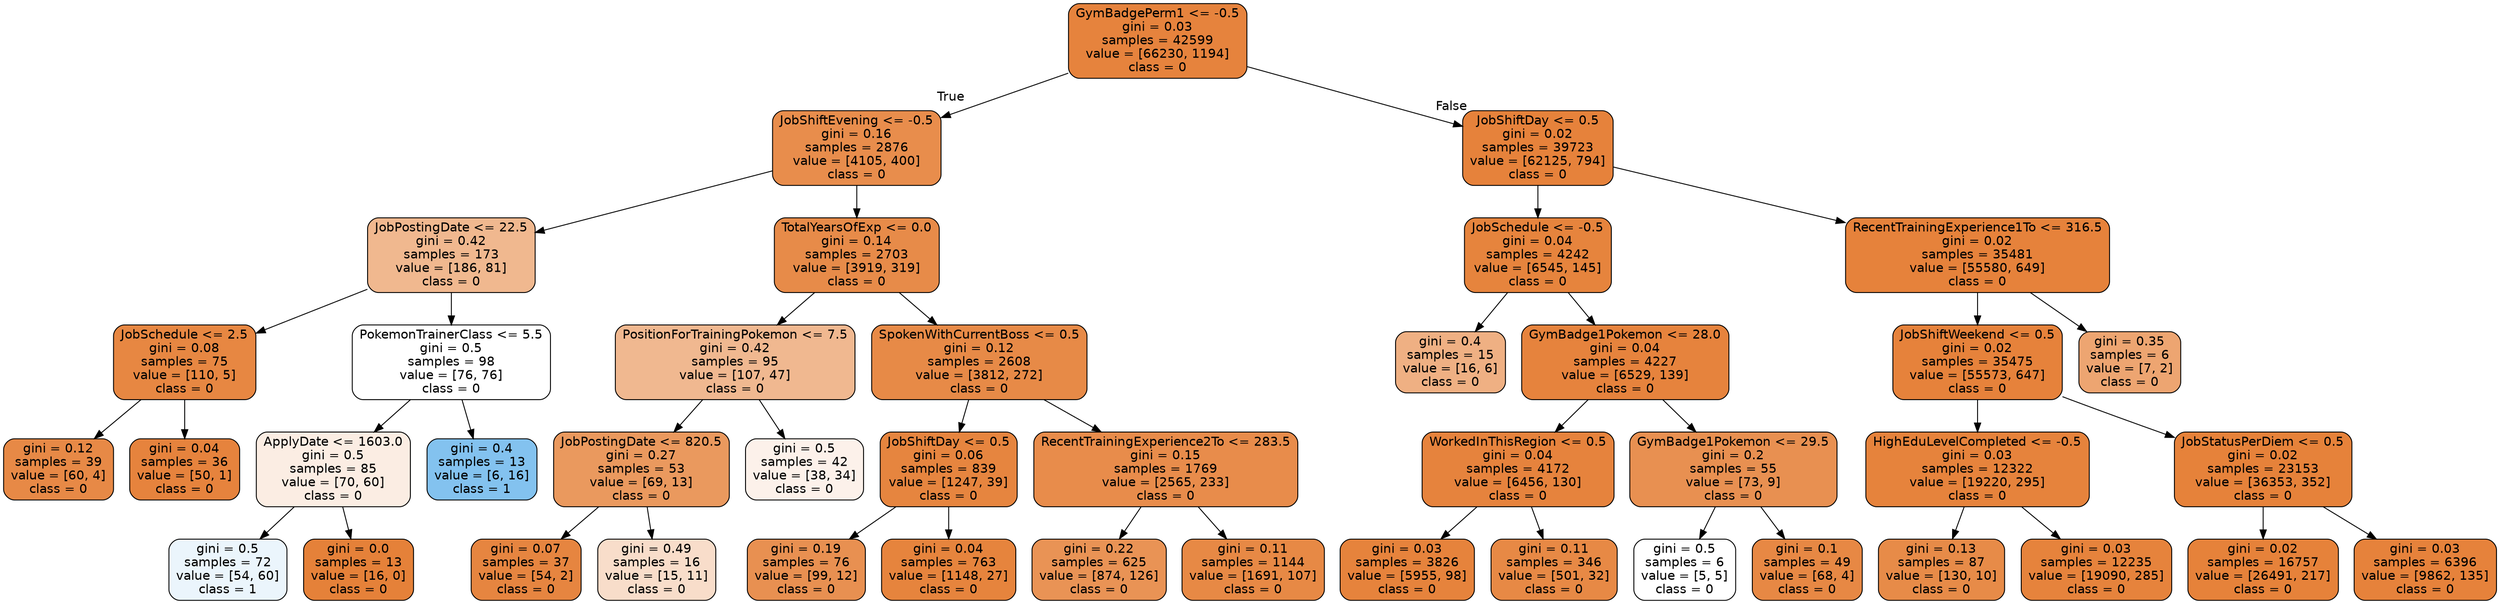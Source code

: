 digraph Tree {
node [shape=box, style="filled, rounded", color="black", fontname=helvetica] ;
edge [fontname=helvetica] ;
0 [label="GymBadgePerm1 <= -0.5\ngini = 0.03\nsamples = 42599\nvalue = [66230, 1194]\nclass = 0", fillcolor="#e58139fa"] ;
1 [label="JobShiftEvening <= -0.5\ngini = 0.16\nsamples = 2876\nvalue = [4105, 400]\nclass = 0", fillcolor="#e58139e6"] ;
0 -> 1 [labeldistance=2.5, labelangle=45, headlabel="True"] ;
2 [label="JobPostingDate <= 22.5\ngini = 0.42\nsamples = 173\nvalue = [186, 81]\nclass = 0", fillcolor="#e5813990"] ;
1 -> 2 ;
3 [label="JobSchedule <= 2.5\ngini = 0.08\nsamples = 75\nvalue = [110, 5]\nclass = 0", fillcolor="#e58139f3"] ;
2 -> 3 ;
4 [label="gini = 0.12\nsamples = 39\nvalue = [60, 4]\nclass = 0", fillcolor="#e58139ee"] ;
3 -> 4 ;
5 [label="gini = 0.04\nsamples = 36\nvalue = [50, 1]\nclass = 0", fillcolor="#e58139fa"] ;
3 -> 5 ;
6 [label="PokemonTrainerClass <= 5.5\ngini = 0.5\nsamples = 98\nvalue = [76, 76]\nclass = 0", fillcolor="#e5813900"] ;
2 -> 6 ;
7 [label="ApplyDate <= 1603.0\ngini = 0.5\nsamples = 85\nvalue = [70, 60]\nclass = 0", fillcolor="#e5813924"] ;
6 -> 7 ;
8 [label="gini = 0.5\nsamples = 72\nvalue = [54, 60]\nclass = 1", fillcolor="#399de519"] ;
7 -> 8 ;
9 [label="gini = 0.0\nsamples = 13\nvalue = [16, 0]\nclass = 0", fillcolor="#e58139ff"] ;
7 -> 9 ;
10 [label="gini = 0.4\nsamples = 13\nvalue = [6, 16]\nclass = 1", fillcolor="#399de59f"] ;
6 -> 10 ;
11 [label="TotalYearsOfExp <= 0.0\ngini = 0.14\nsamples = 2703\nvalue = [3919, 319]\nclass = 0", fillcolor="#e58139ea"] ;
1 -> 11 ;
12 [label="PositionForTrainingPokemon <= 7.5\ngini = 0.42\nsamples = 95\nvalue = [107, 47]\nclass = 0", fillcolor="#e581398f"] ;
11 -> 12 ;
13 [label="JobPostingDate <= 820.5\ngini = 0.27\nsamples = 53\nvalue = [69, 13]\nclass = 0", fillcolor="#e58139cf"] ;
12 -> 13 ;
14 [label="gini = 0.07\nsamples = 37\nvalue = [54, 2]\nclass = 0", fillcolor="#e58139f6"] ;
13 -> 14 ;
15 [label="gini = 0.49\nsamples = 16\nvalue = [15, 11]\nclass = 0", fillcolor="#e5813944"] ;
13 -> 15 ;
16 [label="gini = 0.5\nsamples = 42\nvalue = [38, 34]\nclass = 0", fillcolor="#e581391b"] ;
12 -> 16 ;
17 [label="SpokenWithCurrentBoss <= 0.5\ngini = 0.12\nsamples = 2608\nvalue = [3812, 272]\nclass = 0", fillcolor="#e58139ed"] ;
11 -> 17 ;
18 [label="JobShiftDay <= 0.5\ngini = 0.06\nsamples = 839\nvalue = [1247, 39]\nclass = 0", fillcolor="#e58139f7"] ;
17 -> 18 ;
19 [label="gini = 0.19\nsamples = 76\nvalue = [99, 12]\nclass = 0", fillcolor="#e58139e0"] ;
18 -> 19 ;
20 [label="gini = 0.04\nsamples = 763\nvalue = [1148, 27]\nclass = 0", fillcolor="#e58139f9"] ;
18 -> 20 ;
21 [label="RecentTrainingExperience2To <= 283.5\ngini = 0.15\nsamples = 1769\nvalue = [2565, 233]\nclass = 0", fillcolor="#e58139e8"] ;
17 -> 21 ;
22 [label="gini = 0.22\nsamples = 625\nvalue = [874, 126]\nclass = 0", fillcolor="#e58139da"] ;
21 -> 22 ;
23 [label="gini = 0.11\nsamples = 1144\nvalue = [1691, 107]\nclass = 0", fillcolor="#e58139ef"] ;
21 -> 23 ;
24 [label="JobShiftDay <= 0.5\ngini = 0.02\nsamples = 39723\nvalue = [62125, 794]\nclass = 0", fillcolor="#e58139fc"] ;
0 -> 24 [labeldistance=2.5, labelangle=-45, headlabel="False"] ;
25 [label="JobSchedule <= -0.5\ngini = 0.04\nsamples = 4242\nvalue = [6545, 145]\nclass = 0", fillcolor="#e58139f9"] ;
24 -> 25 ;
26 [label="gini = 0.4\nsamples = 15\nvalue = [16, 6]\nclass = 0", fillcolor="#e581399f"] ;
25 -> 26 ;
27 [label="GymBadge1Pokemon <= 28.0\ngini = 0.04\nsamples = 4227\nvalue = [6529, 139]\nclass = 0", fillcolor="#e58139fa"] ;
25 -> 27 ;
28 [label="WorkedInThisRegion <= 0.5\ngini = 0.04\nsamples = 4172\nvalue = [6456, 130]\nclass = 0", fillcolor="#e58139fa"] ;
27 -> 28 ;
29 [label="gini = 0.03\nsamples = 3826\nvalue = [5955, 98]\nclass = 0", fillcolor="#e58139fb"] ;
28 -> 29 ;
30 [label="gini = 0.11\nsamples = 346\nvalue = [501, 32]\nclass = 0", fillcolor="#e58139ef"] ;
28 -> 30 ;
31 [label="GymBadge1Pokemon <= 29.5\ngini = 0.2\nsamples = 55\nvalue = [73, 9]\nclass = 0", fillcolor="#e58139e0"] ;
27 -> 31 ;
32 [label="gini = 0.5\nsamples = 6\nvalue = [5, 5]\nclass = 0", fillcolor="#e5813900"] ;
31 -> 32 ;
33 [label="gini = 0.1\nsamples = 49\nvalue = [68, 4]\nclass = 0", fillcolor="#e58139f0"] ;
31 -> 33 ;
34 [label="RecentTrainingExperience1To <= 316.5\ngini = 0.02\nsamples = 35481\nvalue = [55580, 649]\nclass = 0", fillcolor="#e58139fc"] ;
24 -> 34 ;
35 [label="JobShiftWeekend <= 0.5\ngini = 0.02\nsamples = 35475\nvalue = [55573, 647]\nclass = 0", fillcolor="#e58139fc"] ;
34 -> 35 ;
36 [label="HighEduLevelCompleted <= -0.5\ngini = 0.03\nsamples = 12322\nvalue = [19220, 295]\nclass = 0", fillcolor="#e58139fb"] ;
35 -> 36 ;
37 [label="gini = 0.13\nsamples = 87\nvalue = [130, 10]\nclass = 0", fillcolor="#e58139eb"] ;
36 -> 37 ;
38 [label="gini = 0.03\nsamples = 12235\nvalue = [19090, 285]\nclass = 0", fillcolor="#e58139fb"] ;
36 -> 38 ;
39 [label="JobStatusPerDiem <= 0.5\ngini = 0.02\nsamples = 23153\nvalue = [36353, 352]\nclass = 0", fillcolor="#e58139fd"] ;
35 -> 39 ;
40 [label="gini = 0.02\nsamples = 16757\nvalue = [26491, 217]\nclass = 0", fillcolor="#e58139fd"] ;
39 -> 40 ;
41 [label="gini = 0.03\nsamples = 6396\nvalue = [9862, 135]\nclass = 0", fillcolor="#e58139fc"] ;
39 -> 41 ;
42 [label="gini = 0.35\nsamples = 6\nvalue = [7, 2]\nclass = 0", fillcolor="#e58139b6"] ;
34 -> 42 ;
}